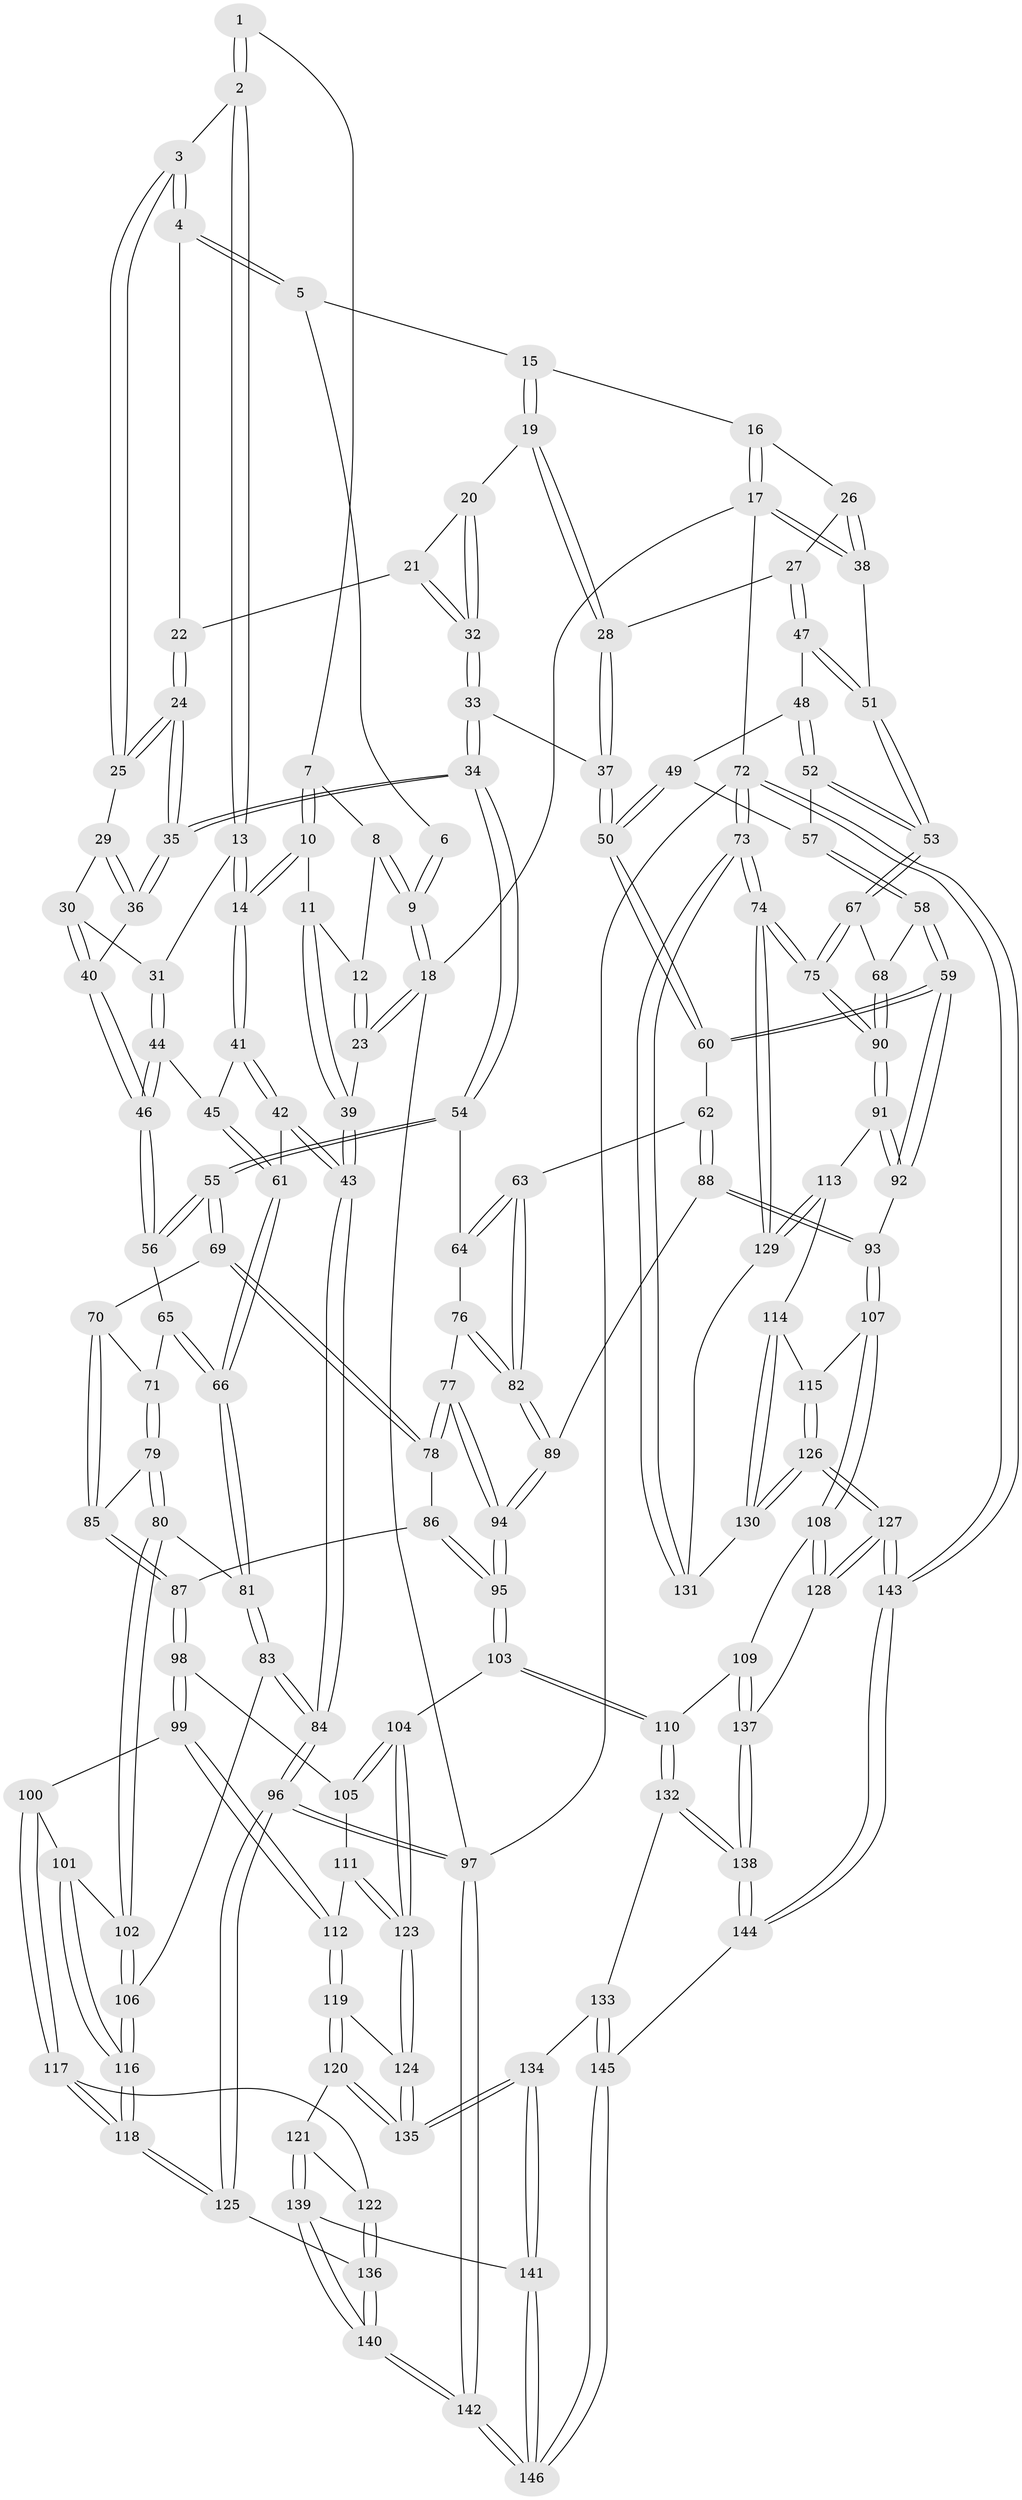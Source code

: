 // coarse degree distribution, {4: 0.4318181818181818, 3: 0.29545454545454547, 6: 0.045454545454545456, 2: 0.06818181818181818, 5: 0.13636363636363635, 7: 0.022727272727272728}
// Generated by graph-tools (version 1.1) at 2025/38/03/04/25 23:38:21]
// undirected, 146 vertices, 362 edges
graph export_dot {
  node [color=gray90,style=filled];
  1 [pos="+0.31474026445531056+0"];
  2 [pos="+0.335322114843326+0"];
  3 [pos="+0.46754696076283886+0.09161604974030345"];
  4 [pos="+0.6149749007803014+0.05809746017983684"];
  5 [pos="+0.7981631530463067+0"];
  6 [pos="+0.31242531898465414+0"];
  7 [pos="+0.1373171122635916+0.07292468993894181"];
  8 [pos="+0.06772502756821824+0.05589890052541765"];
  9 [pos="+0+0"];
  10 [pos="+0.1754485982773906+0.20784446673717158"];
  11 [pos="+0.11290927941618545+0.1992753386746585"];
  12 [pos="+0.051488852814871665+0.13395518478486743"];
  13 [pos="+0.2709916337961295+0.18287154363640862"];
  14 [pos="+0.19302755859014534+0.21905095725038873"];
  15 [pos="+0.8230292919053824+0"];
  16 [pos="+1+0"];
  17 [pos="+1+0"];
  18 [pos="+0+0"];
  19 [pos="+0.7962728682216603+0.16718136106512774"];
  20 [pos="+0.774907605948645+0.1729181128912801"];
  21 [pos="+0.6723807355619308+0.16866046379847208"];
  22 [pos="+0.618697276403415+0.09226420234832439"];
  23 [pos="+0+0.19458211450723228"];
  24 [pos="+0.564938324739581+0.21476175357788158"];
  25 [pos="+0.4670538096068388+0.15889782358106166"];
  26 [pos="+0.9028963668925885+0.20921030949594535"];
  27 [pos="+0.8653642612200309+0.2487099614401514"];
  28 [pos="+0.8447162539057896+0.24429817459104625"];
  29 [pos="+0.4373269311508536+0.19647926328381293"];
  30 [pos="+0.3898484403047386+0.23477185958776703"];
  31 [pos="+0.3669003308113898+0.24004400687505442"];
  32 [pos="+0.6172340238776279+0.3170277287503082"];
  33 [pos="+0.6160932521111607+0.31890426961157364"];
  34 [pos="+0.608030682422543+0.3222283012031285"];
  35 [pos="+0.6064663054406889+0.3208077770021614"];
  36 [pos="+0.5533709482074965+0.30909057597931944"];
  37 [pos="+0.7645075027434838+0.33021464358100555"];
  38 [pos="+1+0"];
  39 [pos="+0+0.3495344104525397"];
  40 [pos="+0.47489991762263256+0.3051229705794684"];
  41 [pos="+0.18842682085184154+0.25626981856440467"];
  42 [pos="+0.12685015303273578+0.39812666042871847"];
  43 [pos="+0+0.38538381757309176"];
  44 [pos="+0.3547919832146965+0.3684749092151351"];
  45 [pos="+0.325505485651498+0.37210552205606906"];
  46 [pos="+0.3912587599381852+0.4002087605287469"];
  47 [pos="+0.8724889927048689+0.2545791454821291"];
  48 [pos="+0.9105232465509582+0.2977358161041899"];
  49 [pos="+0.8915158894525413+0.37681056078661695"];
  50 [pos="+0.8170677880736117+0.464188829479612"];
  51 [pos="+1+0.12524293944130346"];
  52 [pos="+1+0.35907345898234283"];
  53 [pos="+1+0.38319499509032334"];
  54 [pos="+0.5903913669761854+0.4042370036655368"];
  55 [pos="+0.4841078792873022+0.48943588834570034"];
  56 [pos="+0.40638452144924064+0.4262012815203908"];
  57 [pos="+0.9232339418280763+0.3937781226488313"];
  58 [pos="+0.9767710854647986+0.5162134215680848"];
  59 [pos="+0.8339855367619694+0.52194881369261"];
  60 [pos="+0.8156606071012497+0.5070430804780592"];
  61 [pos="+0.1833933720076366+0.462886642383545"];
  62 [pos="+0.7932175788423912+0.5097238685611026"];
  63 [pos="+0.7364596802758514+0.4982588559059029"];
  64 [pos="+0.6681088579664312+0.4713067895542738"];
  65 [pos="+0.30323432247791304+0.49323502164943017"];
  66 [pos="+0.18768323338191764+0.47818687234040014"];
  67 [pos="+1+0.485118131036365"];
  68 [pos="+0.9951846587763445+0.5175551377920188"];
  69 [pos="+0.48400238628368725+0.4904393781710942"];
  70 [pos="+0.4359023479849317+0.5170110060866383"];
  71 [pos="+0.3292797218340384+0.5285293021804486"];
  72 [pos="+1+1"];
  73 [pos="+1+1"];
  74 [pos="+1+1"];
  75 [pos="+1+0.9079080813384675"];
  76 [pos="+0.6405630255560804+0.5358772580382606"];
  77 [pos="+0.5110221901221973+0.5588356706132255"];
  78 [pos="+0.48914804727429717+0.5070805752980723"];
  79 [pos="+0.3195131402297076+0.5954057403752487"];
  80 [pos="+0.22191869203808479+0.5899467912933658"];
  81 [pos="+0.18196447959353915+0.533530049633522"];
  82 [pos="+0.6351753724290077+0.6053678188631727"];
  83 [pos="+0+0.6576228539080619"];
  84 [pos="+0+0.6395475496530248"];
  85 [pos="+0.3404515977859629+0.6080340251067025"];
  86 [pos="+0.3957485587490536+0.6238109693526295"];
  87 [pos="+0.3447822428509157+0.6171807866353423"];
  88 [pos="+0.6770830282429027+0.646081278035408"];
  89 [pos="+0.62729182785254+0.6267892309594358"];
  90 [pos="+0.9170191588334335+0.7292763640595575"];
  91 [pos="+0.8667628171622735+0.7202212427211362"];
  92 [pos="+0.8371395673375137+0.6819625439482636"];
  93 [pos="+0.7108001196571081+0.6931945780778485"];
  94 [pos="+0.5369189048819504+0.6382471178116155"];
  95 [pos="+0.5089913763299282+0.7039150913008376"];
  96 [pos="+0+1"];
  97 [pos="+0+1"];
  98 [pos="+0.3424552420130099+0.700468259798259"];
  99 [pos="+0.3070144329976181+0.7250968712594345"];
  100 [pos="+0.27567442186863167+0.7270797452415517"];
  101 [pos="+0.2630226848543387+0.7165056049658882"];
  102 [pos="+0.22163330902157274+0.6383111419174077"];
  103 [pos="+0.5072074768708306+0.7119193598788996"];
  104 [pos="+0.4913268927231191+0.7182509932549204"];
  105 [pos="+0.397534093046827+0.709723142403642"];
  106 [pos="+0.09228261235498593+0.7293264145663111"];
  107 [pos="+0.6846974021119188+0.7583644480979569"];
  108 [pos="+0.6448486151884922+0.7783444266544792"];
  109 [pos="+0.5654392502434612+0.7722272487130662"];
  110 [pos="+0.5355763985035645+0.7488380199044964"];
  111 [pos="+0.3699919474114695+0.7930045702320144"];
  112 [pos="+0.3399259120958072+0.7850110471781232"];
  113 [pos="+0.8629966443281701+0.7264395439940692"];
  114 [pos="+0.8142776227219318+0.7780347439474924"];
  115 [pos="+0.7102868157067388+0.7779971332512076"];
  116 [pos="+0.1070786667142348+0.7503689285363138"];
  117 [pos="+0.2611364757709483+0.7608470163727926"];
  118 [pos="+0.11925949413586148+0.7888481340719408"];
  119 [pos="+0.32586144365564707+0.8314518317068681"];
  120 [pos="+0.3173054140031693+0.8509522577637895"];
  121 [pos="+0.29727400387947545+0.8560834655562843"];
  122 [pos="+0.2523633184373864+0.8084520268295062"];
  123 [pos="+0.41534871822058855+0.8129475240739531"];
  124 [pos="+0.41526506745289704+0.813587217127069"];
  125 [pos="+0.12620673795145998+0.834142092969167"];
  126 [pos="+0.7644430811852564+0.89610791435666"];
  127 [pos="+0.7485295969540792+0.9172258372629158"];
  128 [pos="+0.6721791527340693+0.8786632681186937"];
  129 [pos="+0.8657345774651846+0.8536051965714092"];
  130 [pos="+0.7736505888633709+0.8901626666947707"];
  131 [pos="+0.7961777273340521+0.889287629081425"];
  132 [pos="+0.46688246921025556+0.9008304755172823"];
  133 [pos="+0.43462432494025577+0.9084393760812828"];
  134 [pos="+0.41187535551790677+0.8970964611849791"];
  135 [pos="+0.41090252672154554+0.8950178037637075"];
  136 [pos="+0.16057764085405052+0.8555282399414681"];
  137 [pos="+0.5741927384552582+0.9080494280765905"];
  138 [pos="+0.5675301475149479+0.9202045714443378"];
  139 [pos="+0.2714313235983009+0.9106828987972826"];
  140 [pos="+0.21333984578479553+0.9536072549956475"];
  141 [pos="+0.36259854902882466+0.9382935724743237"];
  142 [pos="+0.16823681020557008+1"];
  143 [pos="+0.7275299247528776+1"];
  144 [pos="+0.6322913714811014+1"];
  145 [pos="+0.49478507361128005+1"];
  146 [pos="+0.2474919842456921+1"];
  1 -- 2;
  1 -- 2;
  1 -- 7;
  2 -- 3;
  2 -- 13;
  2 -- 13;
  3 -- 4;
  3 -- 4;
  3 -- 25;
  3 -- 25;
  4 -- 5;
  4 -- 5;
  4 -- 22;
  5 -- 6;
  5 -- 15;
  6 -- 9;
  6 -- 9;
  7 -- 8;
  7 -- 10;
  7 -- 10;
  8 -- 9;
  8 -- 9;
  8 -- 12;
  9 -- 18;
  9 -- 18;
  10 -- 11;
  10 -- 14;
  10 -- 14;
  11 -- 12;
  11 -- 39;
  11 -- 39;
  12 -- 23;
  12 -- 23;
  13 -- 14;
  13 -- 14;
  13 -- 31;
  14 -- 41;
  14 -- 41;
  15 -- 16;
  15 -- 19;
  15 -- 19;
  16 -- 17;
  16 -- 17;
  16 -- 26;
  17 -- 18;
  17 -- 38;
  17 -- 38;
  17 -- 72;
  18 -- 23;
  18 -- 23;
  18 -- 97;
  19 -- 20;
  19 -- 28;
  19 -- 28;
  20 -- 21;
  20 -- 32;
  20 -- 32;
  21 -- 22;
  21 -- 32;
  21 -- 32;
  22 -- 24;
  22 -- 24;
  23 -- 39;
  24 -- 25;
  24 -- 25;
  24 -- 35;
  24 -- 35;
  25 -- 29;
  26 -- 27;
  26 -- 38;
  26 -- 38;
  27 -- 28;
  27 -- 47;
  27 -- 47;
  28 -- 37;
  28 -- 37;
  29 -- 30;
  29 -- 36;
  29 -- 36;
  30 -- 31;
  30 -- 40;
  30 -- 40;
  31 -- 44;
  31 -- 44;
  32 -- 33;
  32 -- 33;
  33 -- 34;
  33 -- 34;
  33 -- 37;
  34 -- 35;
  34 -- 35;
  34 -- 54;
  34 -- 54;
  35 -- 36;
  35 -- 36;
  36 -- 40;
  37 -- 50;
  37 -- 50;
  38 -- 51;
  39 -- 43;
  39 -- 43;
  40 -- 46;
  40 -- 46;
  41 -- 42;
  41 -- 42;
  41 -- 45;
  42 -- 43;
  42 -- 43;
  42 -- 61;
  43 -- 84;
  43 -- 84;
  44 -- 45;
  44 -- 46;
  44 -- 46;
  45 -- 61;
  45 -- 61;
  46 -- 56;
  46 -- 56;
  47 -- 48;
  47 -- 51;
  47 -- 51;
  48 -- 49;
  48 -- 52;
  48 -- 52;
  49 -- 50;
  49 -- 50;
  49 -- 57;
  50 -- 60;
  50 -- 60;
  51 -- 53;
  51 -- 53;
  52 -- 53;
  52 -- 53;
  52 -- 57;
  53 -- 67;
  53 -- 67;
  54 -- 55;
  54 -- 55;
  54 -- 64;
  55 -- 56;
  55 -- 56;
  55 -- 69;
  55 -- 69;
  56 -- 65;
  57 -- 58;
  57 -- 58;
  58 -- 59;
  58 -- 59;
  58 -- 68;
  59 -- 60;
  59 -- 60;
  59 -- 92;
  59 -- 92;
  60 -- 62;
  61 -- 66;
  61 -- 66;
  62 -- 63;
  62 -- 88;
  62 -- 88;
  63 -- 64;
  63 -- 64;
  63 -- 82;
  63 -- 82;
  64 -- 76;
  65 -- 66;
  65 -- 66;
  65 -- 71;
  66 -- 81;
  66 -- 81;
  67 -- 68;
  67 -- 75;
  67 -- 75;
  68 -- 90;
  68 -- 90;
  69 -- 70;
  69 -- 78;
  69 -- 78;
  70 -- 71;
  70 -- 85;
  70 -- 85;
  71 -- 79;
  71 -- 79;
  72 -- 73;
  72 -- 73;
  72 -- 143;
  72 -- 143;
  72 -- 97;
  73 -- 74;
  73 -- 74;
  73 -- 131;
  73 -- 131;
  74 -- 75;
  74 -- 75;
  74 -- 129;
  74 -- 129;
  75 -- 90;
  75 -- 90;
  76 -- 77;
  76 -- 82;
  76 -- 82;
  77 -- 78;
  77 -- 78;
  77 -- 94;
  77 -- 94;
  78 -- 86;
  79 -- 80;
  79 -- 80;
  79 -- 85;
  80 -- 81;
  80 -- 102;
  80 -- 102;
  81 -- 83;
  81 -- 83;
  82 -- 89;
  82 -- 89;
  83 -- 84;
  83 -- 84;
  83 -- 106;
  84 -- 96;
  84 -- 96;
  85 -- 87;
  85 -- 87;
  86 -- 87;
  86 -- 95;
  86 -- 95;
  87 -- 98;
  87 -- 98;
  88 -- 89;
  88 -- 93;
  88 -- 93;
  89 -- 94;
  89 -- 94;
  90 -- 91;
  90 -- 91;
  91 -- 92;
  91 -- 92;
  91 -- 113;
  92 -- 93;
  93 -- 107;
  93 -- 107;
  94 -- 95;
  94 -- 95;
  95 -- 103;
  95 -- 103;
  96 -- 97;
  96 -- 97;
  96 -- 125;
  96 -- 125;
  97 -- 142;
  97 -- 142;
  98 -- 99;
  98 -- 99;
  98 -- 105;
  99 -- 100;
  99 -- 112;
  99 -- 112;
  100 -- 101;
  100 -- 117;
  100 -- 117;
  101 -- 102;
  101 -- 116;
  101 -- 116;
  102 -- 106;
  102 -- 106;
  103 -- 104;
  103 -- 110;
  103 -- 110;
  104 -- 105;
  104 -- 105;
  104 -- 123;
  104 -- 123;
  105 -- 111;
  106 -- 116;
  106 -- 116;
  107 -- 108;
  107 -- 108;
  107 -- 115;
  108 -- 109;
  108 -- 128;
  108 -- 128;
  109 -- 110;
  109 -- 137;
  109 -- 137;
  110 -- 132;
  110 -- 132;
  111 -- 112;
  111 -- 123;
  111 -- 123;
  112 -- 119;
  112 -- 119;
  113 -- 114;
  113 -- 129;
  113 -- 129;
  114 -- 115;
  114 -- 130;
  114 -- 130;
  115 -- 126;
  115 -- 126;
  116 -- 118;
  116 -- 118;
  117 -- 118;
  117 -- 118;
  117 -- 122;
  118 -- 125;
  118 -- 125;
  119 -- 120;
  119 -- 120;
  119 -- 124;
  120 -- 121;
  120 -- 135;
  120 -- 135;
  121 -- 122;
  121 -- 139;
  121 -- 139;
  122 -- 136;
  122 -- 136;
  123 -- 124;
  123 -- 124;
  124 -- 135;
  124 -- 135;
  125 -- 136;
  126 -- 127;
  126 -- 127;
  126 -- 130;
  126 -- 130;
  127 -- 128;
  127 -- 128;
  127 -- 143;
  127 -- 143;
  128 -- 137;
  129 -- 131;
  130 -- 131;
  132 -- 133;
  132 -- 138;
  132 -- 138;
  133 -- 134;
  133 -- 145;
  133 -- 145;
  134 -- 135;
  134 -- 135;
  134 -- 141;
  134 -- 141;
  136 -- 140;
  136 -- 140;
  137 -- 138;
  137 -- 138;
  138 -- 144;
  138 -- 144;
  139 -- 140;
  139 -- 140;
  139 -- 141;
  140 -- 142;
  140 -- 142;
  141 -- 146;
  141 -- 146;
  142 -- 146;
  142 -- 146;
  143 -- 144;
  143 -- 144;
  144 -- 145;
  145 -- 146;
  145 -- 146;
}
